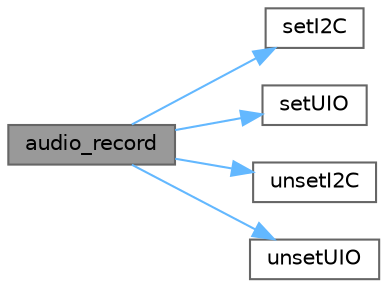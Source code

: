 digraph "audio_record"
{
 // LATEX_PDF_SIZE
  bgcolor="transparent";
  edge [fontname=Helvetica,fontsize=10,labelfontname=Helvetica,labelfontsize=10];
  node [fontname=Helvetica,fontsize=10,shape=box,height=0.2,width=0.4];
  rankdir="LR";
  Node1 [id="Node000001",label="audio_record",height=0.2,width=0.4,color="gray40", fillcolor="grey60", style="filled", fontcolor="black",tooltip="Function to support audio recording without the audio codec controller."];
  Node1 -> Node2 [id="edge1_Node000001_Node000002",color="steelblue1",style="solid",tooltip=" "];
  Node2 [id="Node000002",label="setI2C",height=0.2,width=0.4,color="grey40", fillcolor="white", style="filled",URL="$empty-library_2i2cps_8c.html#a423d97e7bbc2c26785d9a5de31d2f220",tooltip=" "];
  Node1 -> Node3 [id="edge2_Node000001_Node000003",color="steelblue1",style="solid",tooltip=" "];
  Node3 [id="Node000003",label="setUIO",height=0.2,width=0.4,color="grey40", fillcolor="white", style="filled",URL="$empty-library_2uio_8c.html#a3dc49c1ca82ae1553a4f77f6ceac0254",tooltip=" "];
  Node1 -> Node4 [id="edge3_Node000001_Node000004",color="steelblue1",style="solid",tooltip=" "];
  Node4 [id="Node000004",label="unsetI2C",height=0.2,width=0.4,color="grey40", fillcolor="white", style="filled",URL="$empty-library_2i2cps_8c.html#a8fbf09bd758928bc8f434d96957ec40f",tooltip=" "];
  Node1 -> Node5 [id="edge4_Node000001_Node000005",color="steelblue1",style="solid",tooltip=" "];
  Node5 [id="Node000005",label="unsetUIO",height=0.2,width=0.4,color="grey40", fillcolor="white", style="filled",URL="$empty-library_2uio_8c.html#a59a8a2b5a485df4f125d7c4f71f48b6f",tooltip=" "];
}
